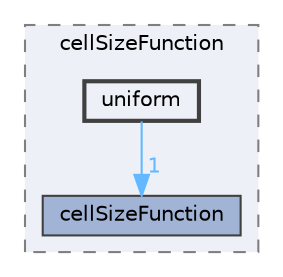 digraph "applications/utilities/mesh/generation/foamyMesh/conformalVoronoiMesh/cellSizeControlSurfaces/cellSizeFunction/uniform"
{
 // LATEX_PDF_SIZE
  bgcolor="transparent";
  edge [fontname=Helvetica,fontsize=10,labelfontname=Helvetica,labelfontsize=10];
  node [fontname=Helvetica,fontsize=10,shape=box,height=0.2,width=0.4];
  compound=true
  subgraph clusterdir_6dd7c2ece02a33713acd5d2ba8a1963a {
    graph [ bgcolor="#edf0f7", pencolor="grey50", label="cellSizeFunction", fontname=Helvetica,fontsize=10 style="filled,dashed", URL="dir_6dd7c2ece02a33713acd5d2ba8a1963a.html",tooltip=""]
  dir_a1837249e3ee76363e10bc44dc415e5a [label="cellSizeFunction", fillcolor="#a2b4d6", color="grey25", style="filled", URL="dir_a1837249e3ee76363e10bc44dc415e5a.html",tooltip=""];
  dir_1846c67a6a460817f3e2550782ee40d2 [label="uniform", fillcolor="#edf0f7", color="grey25", style="filled,bold", URL="dir_1846c67a6a460817f3e2550782ee40d2.html",tooltip=""];
  }
  dir_1846c67a6a460817f3e2550782ee40d2->dir_a1837249e3ee76363e10bc44dc415e5a [headlabel="1", labeldistance=1.5 headhref="dir_004198_000442.html" href="dir_004198_000442.html" color="steelblue1" fontcolor="steelblue1"];
}
